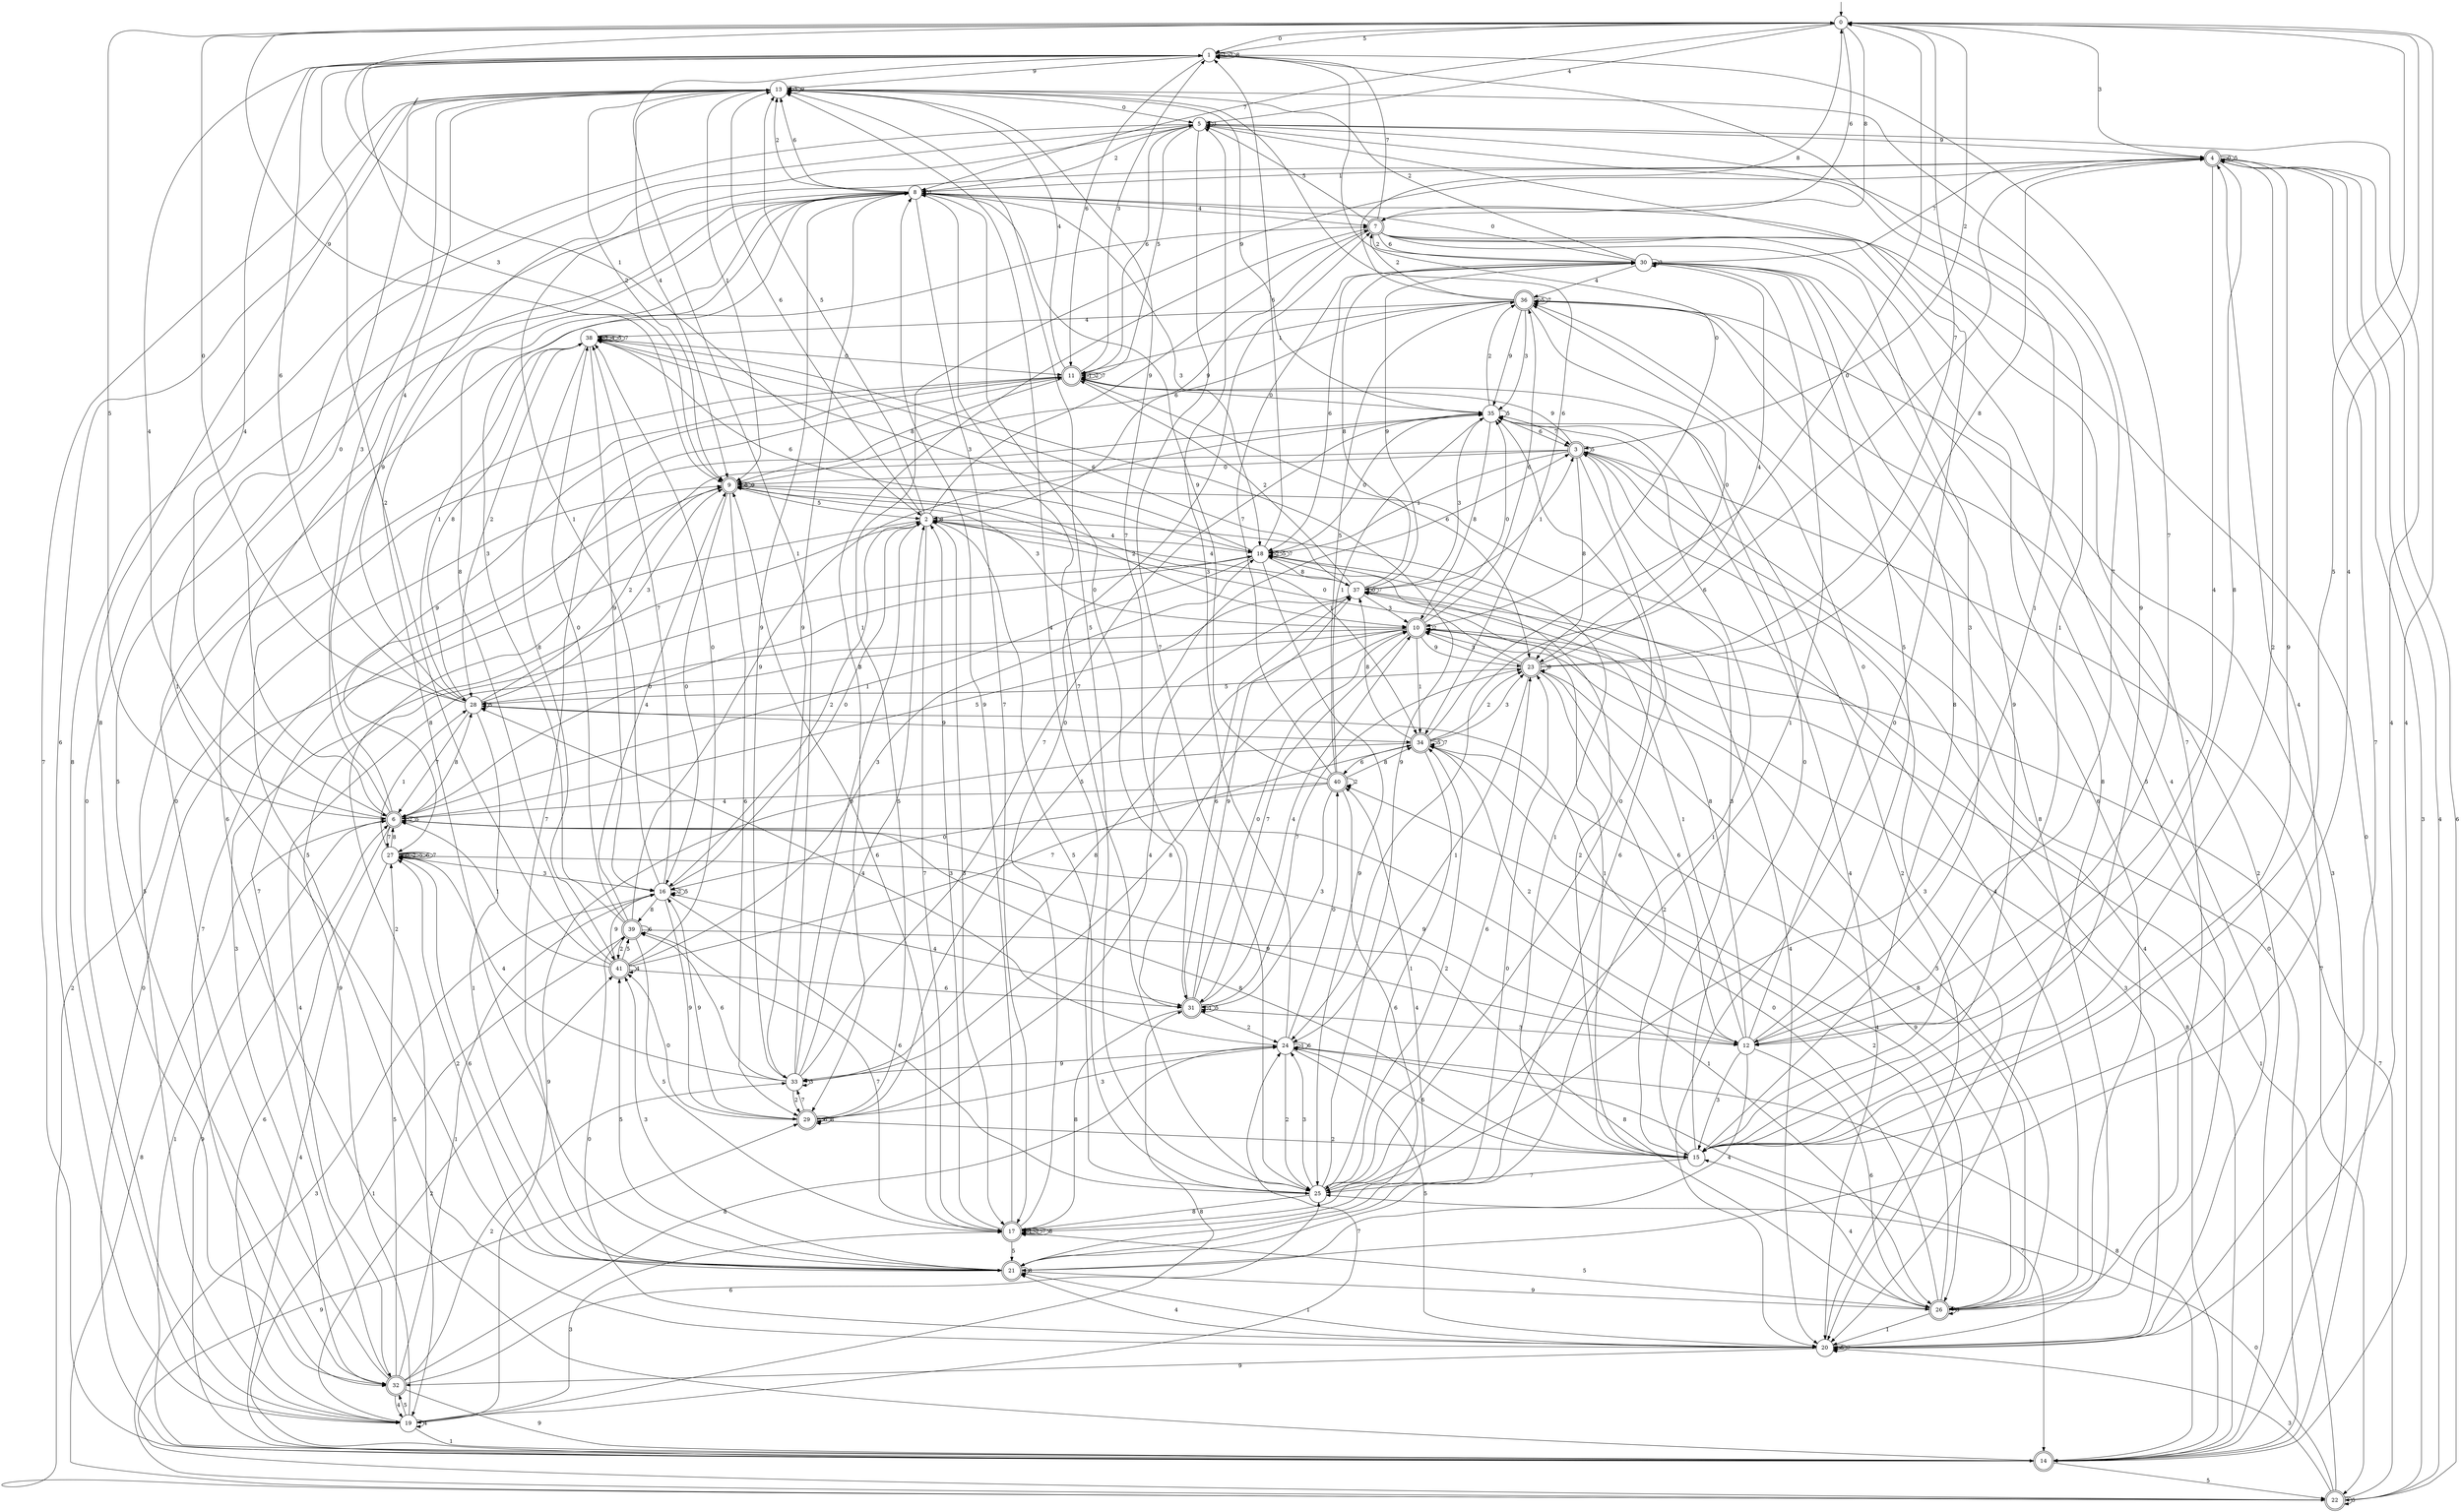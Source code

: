 digraph g {

	s0 [shape="circle" label="0"];
	s1 [shape="circle" label="1"];
	s2 [shape="circle" label="2"];
	s3 [shape="doublecircle" label="3"];
	s4 [shape="doublecircle" label="4"];
	s5 [shape="circle" label="5"];
	s6 [shape="doublecircle" label="6"];
	s7 [shape="doublecircle" label="7"];
	s8 [shape="circle" label="8"];
	s9 [shape="doublecircle" label="9"];
	s10 [shape="doublecircle" label="10"];
	s11 [shape="doublecircle" label="11"];
	s12 [shape="circle" label="12"];
	s13 [shape="circle" label="13"];
	s14 [shape="doublecircle" label="14"];
	s15 [shape="circle" label="15"];
	s16 [shape="circle" label="16"];
	s17 [shape="doublecircle" label="17"];
	s18 [shape="circle" label="18"];
	s19 [shape="circle" label="19"];
	s20 [shape="circle" label="20"];
	s21 [shape="doublecircle" label="21"];
	s22 [shape="doublecircle" label="22"];
	s23 [shape="doublecircle" label="23"];
	s24 [shape="circle" label="24"];
	s25 [shape="circle" label="25"];
	s26 [shape="doublecircle" label="26"];
	s27 [shape="circle" label="27"];
	s28 [shape="circle" label="28"];
	s29 [shape="doublecircle" label="29"];
	s30 [shape="circle" label="30"];
	s31 [shape="doublecircle" label="31"];
	s32 [shape="doublecircle" label="32"];
	s33 [shape="circle" label="33"];
	s34 [shape="doublecircle" label="34"];
	s35 [shape="circle" label="35"];
	s36 [shape="doublecircle" label="36"];
	s37 [shape="circle" label="37"];
	s38 [shape="circle" label="38"];
	s39 [shape="doublecircle" label="39"];
	s40 [shape="doublecircle" label="40"];
	s41 [shape="doublecircle" label="41"];
	s0 -> s1 [label="0"];
	s0 -> s2 [label="1"];
	s0 -> s3 [label="2"];
	s0 -> s4 [label="3"];
	s0 -> s5 [label="4"];
	s0 -> s6 [label="5"];
	s0 -> s7 [label="6"];
	s0 -> s8 [label="7"];
	s0 -> s7 [label="8"];
	s0 -> s9 [label="9"];
	s1 -> s10 [label="0"];
	s1 -> s1 [label="1"];
	s1 -> s1 [label="2"];
	s1 -> s9 [label="3"];
	s1 -> s6 [label="4"];
	s1 -> s0 [label="5"];
	s1 -> s11 [label="6"];
	s1 -> s12 [label="7"];
	s1 -> s1 [label="8"];
	s1 -> s13 [label="9"];
	s2 -> s14 [label="0"];
	s2 -> s15 [label="1"];
	s2 -> s16 [label="2"];
	s2 -> s17 [label="3"];
	s2 -> s18 [label="4"];
	s2 -> s13 [label="5"];
	s2 -> s13 [label="6"];
	s2 -> s17 [label="7"];
	s2 -> s2 [label="8"];
	s2 -> s7 [label="9"];
	s3 -> s9 [label="0"];
	s3 -> s18 [label="1"];
	s3 -> s19 [label="2"];
	s3 -> s20 [label="3"];
	s3 -> s14 [label="4"];
	s3 -> s3 [label="5"];
	s3 -> s21 [label="6"];
	s3 -> s22 [label="7"];
	s3 -> s23 [label="8"];
	s3 -> s11 [label="9"];
	s4 -> s4 [label="0"];
	s4 -> s8 [label="1"];
	s4 -> s15 [label="2"];
	s4 -> s22 [label="3"];
	s4 -> s12 [label="4"];
	s4 -> s4 [label="5"];
	s4 -> s24 [label="6"];
	s4 -> s20 [label="7"];
	s4 -> s12 [label="8"];
	s4 -> s15 [label="9"];
	s5 -> s20 [label="0"];
	s5 -> s15 [label="1"];
	s5 -> s8 [label="2"];
	s5 -> s5 [label="3"];
	s5 -> s20 [label="4"];
	s5 -> s11 [label="5"];
	s5 -> s11 [label="6"];
	s5 -> s25 [label="7"];
	s5 -> s19 [label="8"];
	s5 -> s4 [label="9"];
	s6 -> s13 [label="0"];
	s6 -> s26 [label="1"];
	s6 -> s6 [label="2"];
	s6 -> s13 [label="3"];
	s6 -> s1 [label="4"];
	s6 -> s6 [label="5"];
	s6 -> s19 [label="6"];
	s6 -> s27 [label="7"];
	s6 -> s28 [label="8"];
	s6 -> s5 [label="9"];
	s7 -> s14 [label="0"];
	s7 -> s29 [label="1"];
	s7 -> s30 [label="2"];
	s7 -> s12 [label="3"];
	s7 -> s20 [label="4"];
	s7 -> s5 [label="5"];
	s7 -> s30 [label="6"];
	s7 -> s1 [label="7"];
	s7 -> s20 [label="8"];
	s7 -> s2 [label="9"];
	s8 -> s31 [label="0"];
	s8 -> s8 [label="1"];
	s8 -> s13 [label="2"];
	s8 -> s18 [label="3"];
	s8 -> s7 [label="4"];
	s8 -> s32 [label="5"];
	s8 -> s13 [label="6"];
	s8 -> s17 [label="7"];
	s8 -> s21 [label="8"];
	s8 -> s33 [label="9"];
	s9 -> s16 [label="0"];
	s9 -> s34 [label="1"];
	s9 -> s10 [label="2"];
	s9 -> s10 [label="3"];
	s9 -> s26 [label="4"];
	s9 -> s2 [label="5"];
	s9 -> s29 [label="6"];
	s9 -> s32 [label="7"];
	s9 -> s9 [label="8"];
	s9 -> s9 [label="9"];
	s10 -> s35 [label="0"];
	s10 -> s34 [label="1"];
	s10 -> s10 [label="2"];
	s10 -> s28 [label="3"];
	s10 -> s32 [label="4"];
	s10 -> s26 [label="5"];
	s10 -> s36 [label="6"];
	s10 -> s31 [label="7"];
	s10 -> s33 [label="8"];
	s10 -> s23 [label="9"];
	s11 -> s35 [label="0"];
	s11 -> s11 [label="1"];
	s11 -> s11 [label="2"];
	s11 -> s1 [label="3"];
	s11 -> s13 [label="4"];
	s11 -> s19 [label="5"];
	s11 -> s23 [label="6"];
	s11 -> s11 [label="7"];
	s11 -> s9 [label="8"];
	s11 -> s27 [label="9"];
	s12 -> s36 [label="0"];
	s12 -> s37 [label="1"];
	s12 -> s34 [label="2"];
	s12 -> s15 [label="3"];
	s12 -> s21 [label="4"];
	s12 -> s30 [label="5"];
	s12 -> s26 [label="6"];
	s12 -> s5 [label="7"];
	s12 -> s18 [label="8"];
	s12 -> s6 [label="9"];
	s13 -> s5 [label="0"];
	s13 -> s9 [label="1"];
	s13 -> s9 [label="2"];
	s13 -> s13 [label="3"];
	s13 -> s9 [label="4"];
	s13 -> s25 [label="5"];
	s13 -> s34 [label="6"];
	s13 -> s31 [label="7"];
	s13 -> s32 [label="8"];
	s13 -> s13 [label="9"];
	s14 -> s3 [label="0"];
	s14 -> s6 [label="1"];
	s14 -> s36 [label="2"];
	s14 -> s36 [label="3"];
	s14 -> s0 [label="4"];
	s14 -> s22 [label="5"];
	s14 -> s8 [label="6"];
	s14 -> s13 [label="7"];
	s14 -> s37 [label="8"];
	s14 -> s6 [label="9"];
	s15 -> s11 [label="0"];
	s15 -> s37 [label="1"];
	s15 -> s18 [label="2"];
	s15 -> s3 [label="3"];
	s15 -> s0 [label="4"];
	s15 -> s0 [label="5"];
	s15 -> s24 [label="6"];
	s15 -> s25 [label="7"];
	s15 -> s6 [label="8"];
	s15 -> s13 [label="9"];
	s16 -> s2 [label="0"];
	s16 -> s4 [label="1"];
	s16 -> s16 [label="2"];
	s16 -> s22 [label="3"];
	s16 -> s31 [label="4"];
	s16 -> s16 [label="5"];
	s16 -> s25 [label="6"];
	s16 -> s38 [label="7"];
	s16 -> s39 [label="8"];
	s16 -> s29 [label="9"];
	s17 -> s7 [label="0"];
	s17 -> s17 [label="1"];
	s17 -> s17 [label="2"];
	s17 -> s2 [label="3"];
	s17 -> s40 [label="4"];
	s17 -> s21 [label="5"];
	s17 -> s9 [label="6"];
	s17 -> s17 [label="7"];
	s17 -> s17 [label="8"];
	s17 -> s8 [label="9"];
	s18 -> s6 [label="0"];
	s18 -> s6 [label="1"];
	s18 -> s18 [label="2"];
	s18 -> s38 [label="3"];
	s18 -> s20 [label="4"];
	s18 -> s18 [label="5"];
	s18 -> s1 [label="6"];
	s18 -> s18 [label="7"];
	s18 -> s37 [label="8"];
	s18 -> s25 [label="9"];
	s19 -> s8 [label="0"];
	s19 -> s14 [label="1"];
	s19 -> s41 [label="2"];
	s19 -> s17 [label="3"];
	s19 -> s19 [label="4"];
	s19 -> s32 [label="5"];
	s19 -> s13 [label="6"];
	s19 -> s24 [label="7"];
	s19 -> s31 [label="8"];
	s19 -> s18 [label="9"];
	s20 -> s39 [label="0"];
	s20 -> s21 [label="1"];
	s20 -> s35 [label="2"];
	s20 -> s10 [label="3"];
	s20 -> s21 [label="4"];
	s20 -> s11 [label="5"];
	s20 -> s20 [label="6"];
	s20 -> s20 [label="7"];
	s20 -> s36 [label="8"];
	s20 -> s32 [label="9"];
	s21 -> s23 [label="0"];
	s21 -> s5 [label="1"];
	s21 -> s27 [label="2"];
	s21 -> s41 [label="3"];
	s21 -> s4 [label="4"];
	s21 -> s41 [label="5"];
	s21 -> s27 [label="6"];
	s21 -> s11 [label="7"];
	s21 -> s21 [label="8"];
	s21 -> s26 [label="9"];
	s22 -> s25 [label="0"];
	s22 -> s10 [label="1"];
	s22 -> s9 [label="2"];
	s22 -> s20 [label="3"];
	s22 -> s4 [label="4"];
	s22 -> s22 [label="5"];
	s22 -> s4 [label="6"];
	s22 -> s10 [label="7"];
	s22 -> s6 [label="8"];
	s22 -> s29 [label="9"];
	s23 -> s2 [label="0"];
	s23 -> s24 [label="1"];
	s23 -> s15 [label="2"];
	s23 -> s10 [label="3"];
	s23 -> s30 [label="4"];
	s23 -> s28 [label="5"];
	s23 -> s12 [label="6"];
	s23 -> s0 [label="7"];
	s23 -> s4 [label="8"];
	s23 -> s23 [label="9"];
	s24 -> s40 [label="0"];
	s24 -> s24 [label="1"];
	s24 -> s25 [label="2"];
	s24 -> s5 [label="3"];
	s24 -> s28 [label="4"];
	s24 -> s20 [label="5"];
	s24 -> s24 [label="6"];
	s24 -> s14 [label="7"];
	s24 -> s14 [label="8"];
	s24 -> s33 [label="9"];
	s25 -> s35 [label="0"];
	s25 -> s1 [label="1"];
	s25 -> s34 [label="2"];
	s25 -> s24 [label="3"];
	s25 -> s13 [label="4"];
	s25 -> s2 [label="5"];
	s25 -> s23 [label="6"];
	s25 -> s8 [label="7"];
	s25 -> s17 [label="8"];
	s25 -> s38 [label="9"];
	s26 -> s28 [label="0"];
	s26 -> s20 [label="1"];
	s26 -> s40 [label="2"];
	s26 -> s26 [label="3"];
	s26 -> s15 [label="4"];
	s26 -> s17 [label="5"];
	s26 -> s36 [label="6"];
	s26 -> s8 [label="7"];
	s26 -> s23 [label="8"];
	s26 -> s34 [label="9"];
	s27 -> s27 [label="0"];
	s27 -> s28 [label="1"];
	s27 -> s27 [label="2"];
	s27 -> s16 [label="3"];
	s27 -> s14 [label="4"];
	s27 -> s27 [label="5"];
	s27 -> s27 [label="6"];
	s27 -> s27 [label="7"];
	s27 -> s6 [label="8"];
	s27 -> s12 [label="9"];
	s28 -> s0 [label="0"];
	s28 -> s21 [label="1"];
	s28 -> s9 [label="2"];
	s28 -> s9 [label="3"];
	s28 -> s13 [label="4"];
	s28 -> s28 [label="5"];
	s28 -> s1 [label="6"];
	s28 -> s6 [label="7"];
	s28 -> s38 [label="8"];
	s28 -> s34 [label="9"];
	s29 -> s41 [label="0"];
	s29 -> s4 [label="1"];
	s29 -> s15 [label="2"];
	s29 -> s24 [label="3"];
	s29 -> s37 [label="4"];
	s29 -> s3 [label="5"];
	s29 -> s29 [label="6"];
	s29 -> s33 [label="7"];
	s29 -> s29 [label="8"];
	s29 -> s16 [label="9"];
	s30 -> s8 [label="0"];
	s30 -> s25 [label="1"];
	s30 -> s13 [label="2"];
	s30 -> s30 [label="3"];
	s30 -> s36 [label="4"];
	s30 -> s26 [label="5"];
	s30 -> s18 [label="6"];
	s30 -> s4 [label="7"];
	s30 -> s15 [label="8"];
	s30 -> s15 [label="9"];
	s31 -> s10 [label="0"];
	s31 -> s31 [label="1"];
	s31 -> s24 [label="2"];
	s31 -> s12 [label="3"];
	s31 -> s10 [label="4"];
	s31 -> s31 [label="5"];
	s31 -> s37 [label="6"];
	s31 -> s23 [label="7"];
	s31 -> s17 [label="8"];
	s31 -> s37 [label="9"];
	s32 -> s7 [label="0"];
	s32 -> s16 [label="1"];
	s32 -> s33 [label="2"];
	s32 -> s2 [label="3"];
	s32 -> s19 [label="4"];
	s32 -> s27 [label="5"];
	s32 -> s25 [label="6"];
	s32 -> s35 [label="7"];
	s32 -> s24 [label="8"];
	s32 -> s14 [label="9"];
	s33 -> s2 [label="0"];
	s33 -> s1 [label="1"];
	s33 -> s29 [label="2"];
	s33 -> s33 [label="3"];
	s33 -> s27 [label="4"];
	s33 -> s2 [label="5"];
	s33 -> s39 [label="6"];
	s33 -> s35 [label="7"];
	s33 -> s10 [label="8"];
	s33 -> s8 [label="9"];
	s34 -> s0 [label="0"];
	s34 -> s25 [label="1"];
	s34 -> s23 [label="2"];
	s34 -> s23 [label="3"];
	s34 -> s26 [label="4"];
	s34 -> s34 [label="5"];
	s34 -> s40 [label="6"];
	s34 -> s34 [label="7"];
	s34 -> s37 [label="8"];
	s34 -> s19 [label="9"];
	s35 -> s18 [label="0"];
	s35 -> s21 [label="1"];
	s35 -> s36 [label="2"];
	s35 -> s37 [label="3"];
	s35 -> s20 [label="4"];
	s35 -> s35 [label="5"];
	s35 -> s3 [label="6"];
	s35 -> s3 [label="7"];
	s35 -> s10 [label="8"];
	s35 -> s13 [label="9"];
	s36 -> s23 [label="0"];
	s36 -> s11 [label="1"];
	s36 -> s7 [label="2"];
	s36 -> s35 [label="3"];
	s36 -> s38 [label="4"];
	s36 -> s36 [label="5"];
	s36 -> s9 [label="6"];
	s36 -> s36 [label="7"];
	s36 -> s0 [label="8"];
	s36 -> s35 [label="9"];
	s37 -> s37 [label="0"];
	s37 -> s3 [label="1"];
	s37 -> s11 [label="2"];
	s37 -> s10 [label="3"];
	s37 -> s2 [label="4"];
	s37 -> s6 [label="5"];
	s37 -> s38 [label="6"];
	s37 -> s37 [label="7"];
	s37 -> s30 [label="8"];
	s37 -> s30 [label="9"];
	s38 -> s11 [label="0"];
	s38 -> s28 [label="1"];
	s38 -> s28 [label="2"];
	s38 -> s38 [label="3"];
	s38 -> s38 [label="4"];
	s38 -> s38 [label="5"];
	s38 -> s18 [label="6"];
	s38 -> s38 [label="7"];
	s38 -> s41 [label="8"];
	s38 -> s16 [label="9"];
	s39 -> s38 [label="0"];
	s39 -> s14 [label="1"];
	s39 -> s41 [label="2"];
	s39 -> s8 [label="3"];
	s39 -> s9 [label="4"];
	s39 -> s17 [label="5"];
	s39 -> s39 [label="6"];
	s39 -> s17 [label="7"];
	s39 -> s26 [label="8"];
	s39 -> s35 [label="9"];
	s40 -> s16 [label="0"];
	s40 -> s35 [label="1"];
	s40 -> s40 [label="2"];
	s40 -> s31 [label="3"];
	s40 -> s6 [label="4"];
	s40 -> s36 [label="5"];
	s40 -> s17 [label="6"];
	s40 -> s30 [label="7"];
	s40 -> s34 [label="8"];
	s40 -> s8 [label="9"];
	s41 -> s38 [label="0"];
	s41 -> s6 [label="1"];
	s41 -> s1 [label="2"];
	s41 -> s18 [label="3"];
	s41 -> s41 [label="4"];
	s41 -> s39 [label="5"];
	s41 -> s31 [label="6"];
	s41 -> s34 [label="7"];
	s41 -> s8 [label="8"];
	s41 -> s16 [label="9"];

__start0 [label="" shape="none" width="0" height="0"];
__start0 -> s0;

}
